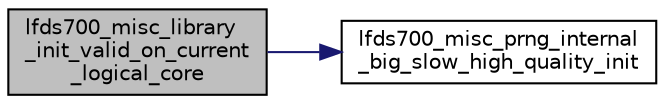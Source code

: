 digraph "lfds700_misc_library_init_valid_on_current_logical_core"
{
 // LATEX_PDF_SIZE
  edge [fontname="Helvetica",fontsize="10",labelfontname="Helvetica",labelfontsize="10"];
  node [fontname="Helvetica",fontsize="10",shape=record];
  rankdir="LR";
  Node1 [label="lfds700_misc_library\l_init_valid_on_current\l_logical_core",height=0.2,width=0.4,color="black", fillcolor="grey75", style="filled", fontcolor="black",tooltip=" "];
  Node1 -> Node2 [color="midnightblue",fontsize="10",style="solid",fontname="Helvetica"];
  Node2 [label="lfds700_misc_prng_internal\l_big_slow_high_quality_init",height=0.2,width=0.4,color="black", fillcolor="white", style="filled",URL="$lfds700__misc__internal_8h.html#a688d9613aaa2402d16e5fd5d072c36fb",tooltip=" "];
}
